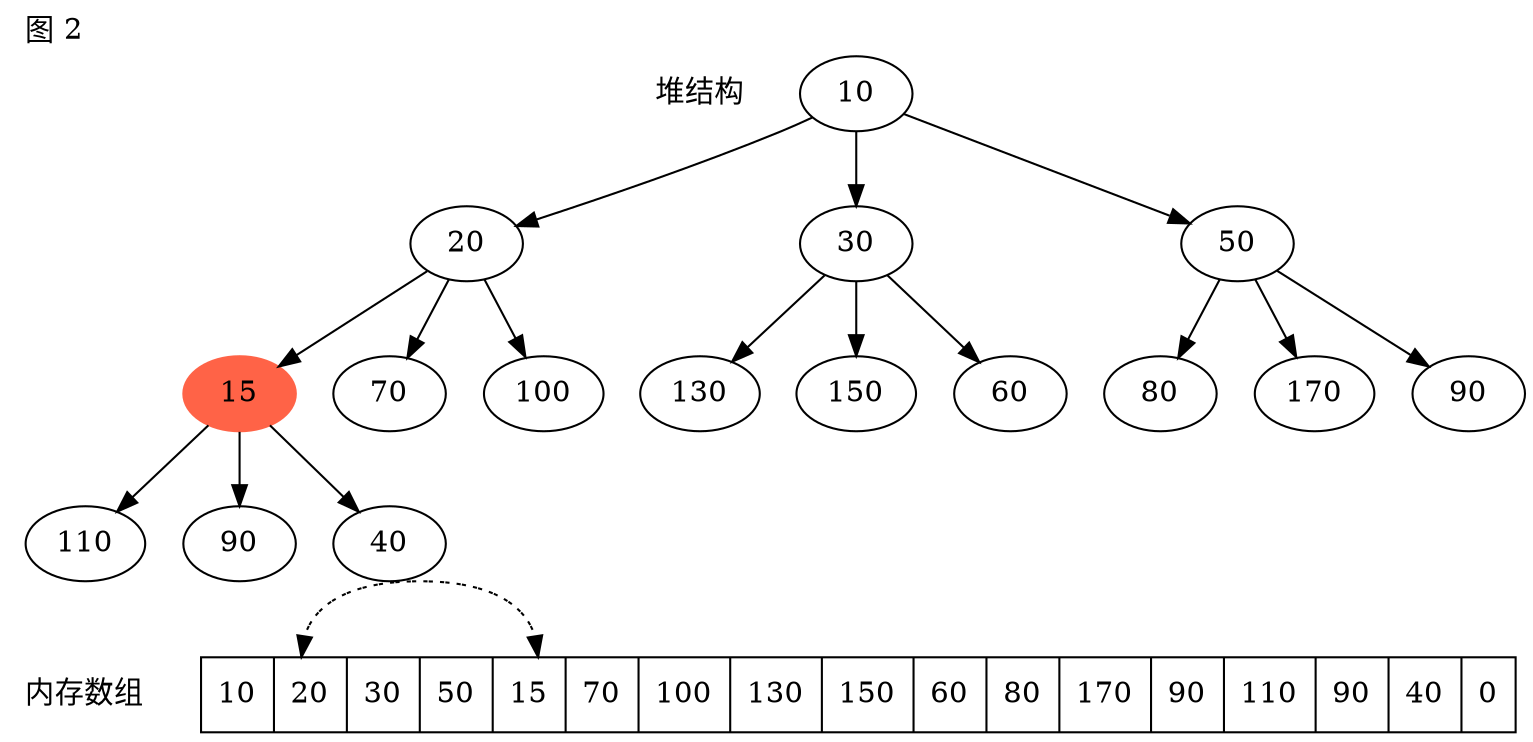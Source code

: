 digraph g{
label="图 2";
labeljust=l;
labelloc=t;

{
l1[label="堆结构",shape="plaintext"];
n0[label=10];
n1[label=20];
n2[label=30];
n3[label=50];
n4[label=15,style = filled,color="tomato"];
n5[label=70];
n6[label=100];
n7[label=130];
n8[label=150];
n9[label=60];
n10[label=80];
n11[label=170];
n12[label=90];
n13[label=110];
n14[label=90];
n15[label=40];
n0->{n1,n2,n3};
n1->{n4,n5,n6};
n2->{n7,n8,n9};
n3->{n10,n11,n12};
n4->{n13, n14, n15};
//n0->n9[style="dotted",constraint=false];
}

{
rank="sink";
l2[label="内存数组",shape="plaintext"];
arr[label="10 | <f2> 20 | 30 | 50 | <f1> 15 | 70 | 100 | 130 | 150 | 60 | 80 | 170 | 90 | 110 | 90 | 40 | 0", shape="record"];
arr:f1->arr:f2[style="dotted"];
arr:f2->arr:f1[style="dotted"];
}

}

